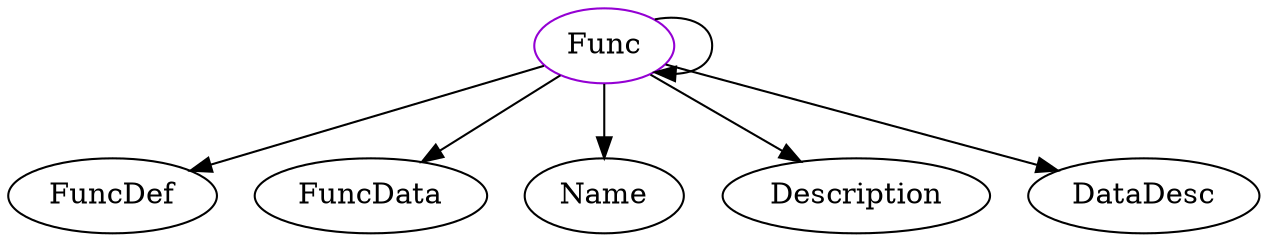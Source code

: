 digraph func{
Func -> FuncDef;
Func -> FuncData;
Func -> Name;
Func -> Description;
Func -> DataDesc;
Func -> Func;
Func	[shape=oval, color=darkviolet, label="Func"];
}
